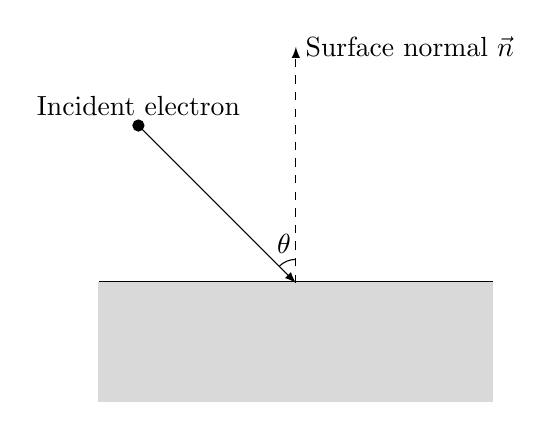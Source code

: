 \begin{tikzpicture}
\usetikzlibrary{arrows}
\draw [very thick] (-2.5,0) -- (2.5,0);
\draw[gray!30,fill=gray!30] (-2.5,-1.5) rectangle (2.5,0); 
\draw [->,dashed,-latex] (0,0) -- (0,3);
%\node[below] (w) at (-0.15,0.5) {$\vec{w}$};
\node[right] (n) at (0,3) {Surface normal $\vec{n}$};
\path[draw=black,fill=black] (-2,2.0) circle (2pt);
\node[above] (electron) at (-2,2) {Incident electron};
\draw [->,-latex] (-2,2.0) -- (0,0);
\node[above] (theta) at (-0.15,0.25) {$\theta$};
\draw (0,0.3) arc (90:135:0.3);
\end{tikzpicture}